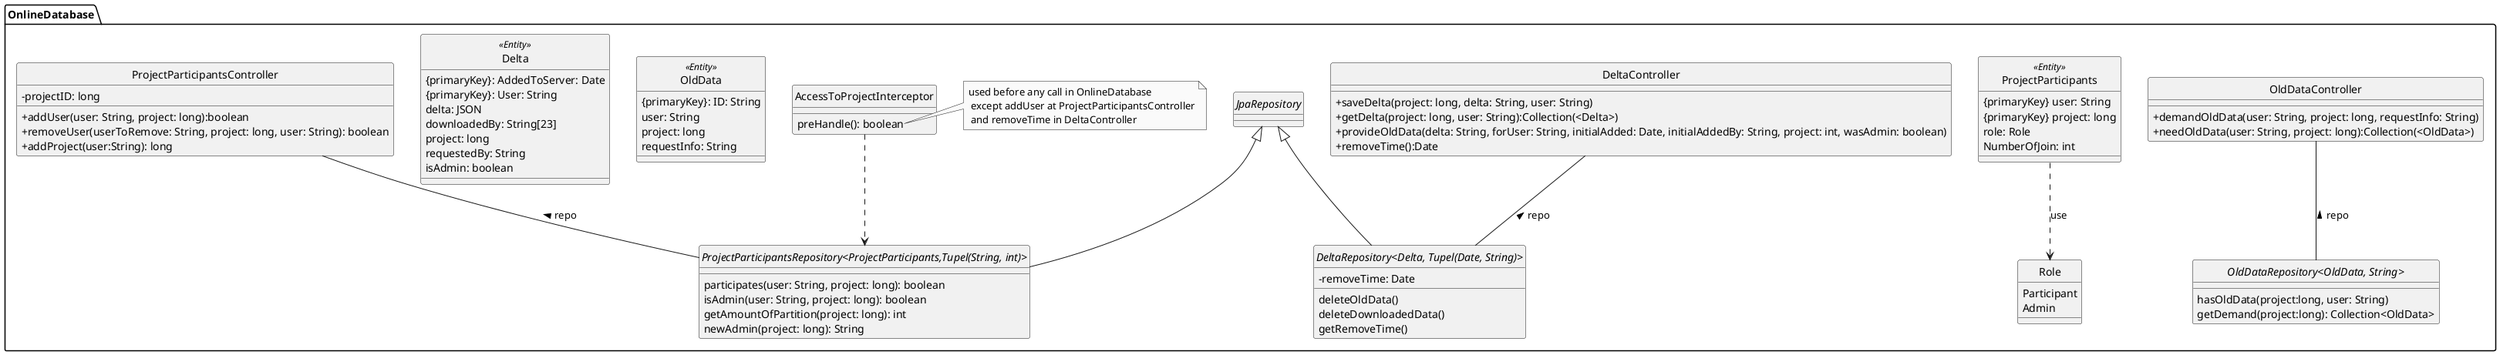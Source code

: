 @startuml

skinparam monochrome true
skinparam shadowing false
skinparam genericDisplay old
skinparam classAttributeIconSize 0
hide circle

package OnlineDatabase{


    DeltaController -- DeltaRepository : repo <
    OldDataController -- OldDataRepository : repo <
    ProjectParticipants ..> Role : use
    AccessToProjectInterceptor ..> ProjectParticipantsRepository
    /'OldData ..> Tupel : use'/
    ProjectParticipantsController -- ProjectParticipantsRepository : repo <



    class AccessToProjectInterceptor{
        preHandle(): boolean

    }

    note right of AccessToProjectInterceptor::preHandle
        used before any call in OnlineDatabase
         except addUser at ProjectParticipantsController
         and removeTime in DeltaController
    end note



    class OldData<<Entity>>{
        {primaryKey}: ID: String
        user: String
        project: long
        requestInfo: String
    }
    class OldDataController{
        + demandOldData(user: String, project: long, requestInfo: String)
        + needOldData(user: String, project: long):Collection(<OldData>)
    }

    interface OldDataRepository<OldData, String>{
     hasOldData(project:long, user: String)
     getDemand(project:long): Collection<OldData>
    }

    class Delta <<Entity>> {
        {primaryKey}: AddedToServer: Date
        {primaryKey}: User: String
        delta: JSON
        downloadedBy: String[23]
        project: long
        requestedBy: String
        isAdmin: boolean
    }
    class DeltaController{
        + saveDelta(project: long, delta: String, user: String)
        + getDelta(project: long, user: String):Collection(<Delta>)
        + provideOldData(delta: String, forUser: String, initialAdded: Date, initialAddedBy: String, project: int, wasAdmin: boolean)
        + removeTime():Date
    }

    interface DeltaRepository <Delta, Tupel(Date, String)> extends JpaRepository{
    - removeTime: Date
    deleteOldData()
    deleteDownloadedData()
    getRemoveTime()
    }


    interface ProjectParticipantsRepository <ProjectParticipants,Tupel(String, int)> extends JpaRepository{
         participates(user: String, project: long): boolean
         isAdmin(user: String, project: long): boolean
         getAmountOfPartition(project: long): int
         newAdmin(project: long): String
    }

    class ProjectParticipantsController{
        - projectID: long
         + addUser(user: String, project: long):boolean
         + removeUser(userToRemove: String, project: long, user: String): boolean


         + addProject(user:String): long
    }
    class ProjectParticipants <<Entity>>{
        {primaryKey} user: String
        {primaryKey} project: long
        role: Role
        NumberOfJoin: int
    }
    enum Role{
        Participant
        Admin
    }
}
@enduml
